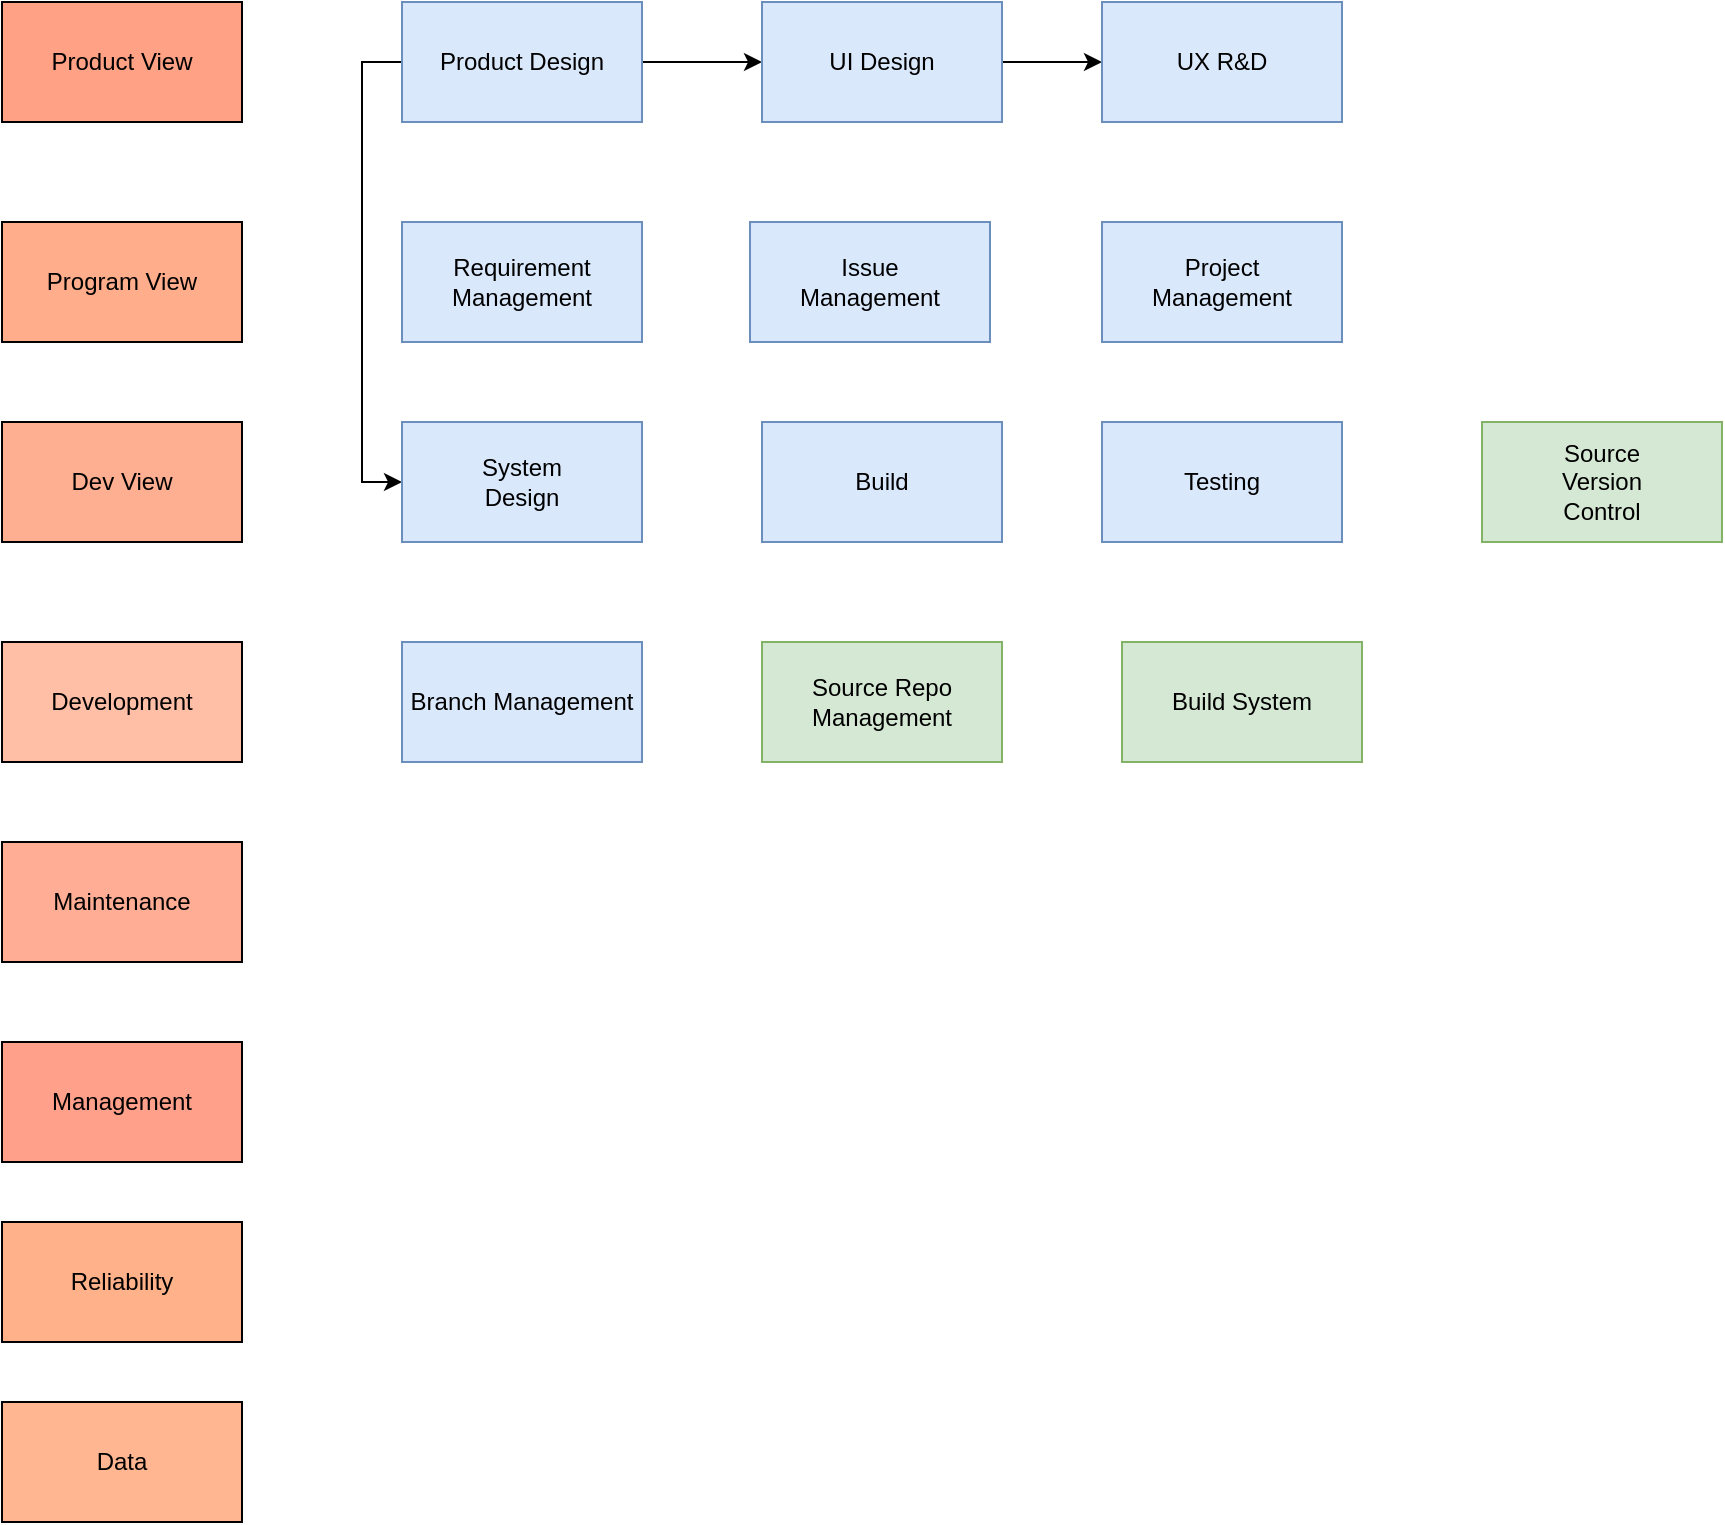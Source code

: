 <mxfile version="22.0.8" type="github">
  <diagram name="Page-1" id="N2fLYYJ7Sn-WK91yS1RT">
    <mxGraphModel dx="1026" dy="734" grid="1" gridSize="10" guides="1" tooltips="1" connect="1" arrows="1" fold="1" page="1" pageScale="1" pageWidth="827" pageHeight="1169" math="0" shadow="0">
      <root>
        <mxCell id="0" />
        <mxCell id="1" parent="0" />
        <mxCell id="pkD06Va31-v87r6-lviA-1" value="Product View" style="rounded=0;whiteSpace=wrap;html=1;fillColor=#FFA185;" vertex="1" parent="1">
          <mxGeometry x="40" y="50" width="120" height="60" as="geometry" />
        </mxCell>
        <mxCell id="pkD06Va31-v87r6-lviA-2" value="Program View" style="rounded=0;whiteSpace=wrap;html=1;fillColor=#FFAD8A;" vertex="1" parent="1">
          <mxGeometry x="40" y="160" width="120" height="60" as="geometry" />
        </mxCell>
        <mxCell id="pkD06Va31-v87r6-lviA-3" value="Dev View" style="rounded=0;whiteSpace=wrap;html=1;fillColor=#FFAF91;" vertex="1" parent="1">
          <mxGeometry x="40" y="260" width="120" height="60" as="geometry" />
        </mxCell>
        <mxCell id="pkD06Va31-v87r6-lviA-4" value="Development" style="rounded=0;whiteSpace=wrap;html=1;fillColor=#FFBEA6;" vertex="1" parent="1">
          <mxGeometry x="40" y="370" width="120" height="60" as="geometry" />
        </mxCell>
        <mxCell id="pkD06Va31-v87r6-lviA-5" value="Maintenance" style="rounded=0;whiteSpace=wrap;html=1;fillColor=#FFAD94;" vertex="1" parent="1">
          <mxGeometry x="40" y="470" width="120" height="60" as="geometry" />
        </mxCell>
        <mxCell id="pkD06Va31-v87r6-lviA-6" value="Management" style="rounded=0;whiteSpace=wrap;html=1;fillColor=#FFA18A;" vertex="1" parent="1">
          <mxGeometry x="40" y="570" width="120" height="60" as="geometry" />
        </mxCell>
        <mxCell id="pkD06Va31-v87r6-lviA-7" value="Reliability" style="rounded=0;whiteSpace=wrap;html=1;fillColor=#FFB18A;" vertex="1" parent="1">
          <mxGeometry x="40" y="660" width="120" height="60" as="geometry" />
        </mxCell>
        <mxCell id="pkD06Va31-v87r6-lviA-8" value="Data" style="rounded=0;whiteSpace=wrap;html=1;fillColor=#FFB691;" vertex="1" parent="1">
          <mxGeometry x="40" y="750" width="120" height="60" as="geometry" />
        </mxCell>
        <mxCell id="pkD06Va31-v87r6-lviA-22" value="" style="edgeStyle=orthogonalEdgeStyle;rounded=0;orthogonalLoop=1;jettySize=auto;html=1;" edge="1" parent="1" source="pkD06Va31-v87r6-lviA-9" target="pkD06Va31-v87r6-lviA-10">
          <mxGeometry relative="1" as="geometry" />
        </mxCell>
        <mxCell id="pkD06Va31-v87r6-lviA-24" style="edgeStyle=orthogonalEdgeStyle;rounded=0;orthogonalLoop=1;jettySize=auto;html=1;entryX=0;entryY=0.5;entryDx=0;entryDy=0;exitX=0;exitY=0.5;exitDx=0;exitDy=0;" edge="1" parent="1" source="pkD06Va31-v87r6-lviA-9" target="pkD06Va31-v87r6-lviA-15">
          <mxGeometry relative="1" as="geometry" />
        </mxCell>
        <mxCell id="pkD06Va31-v87r6-lviA-9" value="Product Design" style="rounded=0;whiteSpace=wrap;html=1;fillColor=#dae8fc;strokeColor=#6c8ebf;" vertex="1" parent="1">
          <mxGeometry x="240" y="50" width="120" height="60" as="geometry" />
        </mxCell>
        <mxCell id="pkD06Va31-v87r6-lviA-23" value="" style="edgeStyle=orthogonalEdgeStyle;rounded=0;orthogonalLoop=1;jettySize=auto;html=1;" edge="1" parent="1" source="pkD06Va31-v87r6-lviA-10" target="pkD06Va31-v87r6-lviA-11">
          <mxGeometry relative="1" as="geometry" />
        </mxCell>
        <mxCell id="pkD06Va31-v87r6-lviA-10" value="UI Design" style="rounded=0;whiteSpace=wrap;html=1;fillColor=#dae8fc;strokeColor=#6c8ebf;" vertex="1" parent="1">
          <mxGeometry x="420" y="50" width="120" height="60" as="geometry" />
        </mxCell>
        <mxCell id="pkD06Va31-v87r6-lviA-11" value="UX R&amp;amp;D" style="rounded=0;whiteSpace=wrap;html=1;fillColor=#dae8fc;strokeColor=#6c8ebf;" vertex="1" parent="1">
          <mxGeometry x="590" y="50" width="120" height="60" as="geometry" />
        </mxCell>
        <mxCell id="pkD06Va31-v87r6-lviA-12" value="Requirement&lt;br&gt;Management" style="rounded=0;whiteSpace=wrap;html=1;fillColor=#dae8fc;strokeColor=#6c8ebf;" vertex="1" parent="1">
          <mxGeometry x="240" y="160" width="120" height="60" as="geometry" />
        </mxCell>
        <mxCell id="pkD06Va31-v87r6-lviA-13" value="Issue&lt;br&gt;Management" style="rounded=0;whiteSpace=wrap;html=1;fillColor=#dae8fc;strokeColor=#6c8ebf;" vertex="1" parent="1">
          <mxGeometry x="414" y="160" width="120" height="60" as="geometry" />
        </mxCell>
        <mxCell id="pkD06Va31-v87r6-lviA-14" value="Project&lt;br&gt;Management" style="rounded=0;whiteSpace=wrap;html=1;fillColor=#dae8fc;strokeColor=#6c8ebf;" vertex="1" parent="1">
          <mxGeometry x="590" y="160" width="120" height="60" as="geometry" />
        </mxCell>
        <mxCell id="pkD06Va31-v87r6-lviA-15" value="System&lt;br&gt;Design" style="rounded=0;whiteSpace=wrap;html=1;fillColor=#dae8fc;strokeColor=#6c8ebf;" vertex="1" parent="1">
          <mxGeometry x="240" y="260" width="120" height="60" as="geometry" />
        </mxCell>
        <mxCell id="pkD06Va31-v87r6-lviA-16" value="Build" style="rounded=0;whiteSpace=wrap;html=1;fillColor=#dae8fc;strokeColor=#6c8ebf;" vertex="1" parent="1">
          <mxGeometry x="420" y="260" width="120" height="60" as="geometry" />
        </mxCell>
        <mxCell id="pkD06Va31-v87r6-lviA-17" value="Testing" style="rounded=0;whiteSpace=wrap;html=1;fillColor=#dae8fc;strokeColor=#6c8ebf;" vertex="1" parent="1">
          <mxGeometry x="590" y="260" width="120" height="60" as="geometry" />
        </mxCell>
        <mxCell id="pkD06Va31-v87r6-lviA-18" value="Source&lt;br&gt;Version&lt;br&gt;Control" style="rounded=0;whiteSpace=wrap;html=1;fillColor=#d5e8d4;strokeColor=#82b366;" vertex="1" parent="1">
          <mxGeometry x="780" y="260" width="120" height="60" as="geometry" />
        </mxCell>
        <mxCell id="pkD06Va31-v87r6-lviA-19" value="Branch Management" style="rounded=0;whiteSpace=wrap;html=1;fillColor=#dae8fc;strokeColor=#6c8ebf;" vertex="1" parent="1">
          <mxGeometry x="240" y="370" width="120" height="60" as="geometry" />
        </mxCell>
        <mxCell id="pkD06Va31-v87r6-lviA-20" value="Source Repo&lt;br&gt;Management" style="rounded=0;whiteSpace=wrap;html=1;fillColor=#d5e8d4;strokeColor=#82b366;" vertex="1" parent="1">
          <mxGeometry x="420" y="370" width="120" height="60" as="geometry" />
        </mxCell>
        <mxCell id="pkD06Va31-v87r6-lviA-21" value="Build System" style="rounded=0;whiteSpace=wrap;html=1;fillColor=#d5e8d4;strokeColor=#82b366;" vertex="1" parent="1">
          <mxGeometry x="600" y="370" width="120" height="60" as="geometry" />
        </mxCell>
      </root>
    </mxGraphModel>
  </diagram>
</mxfile>

